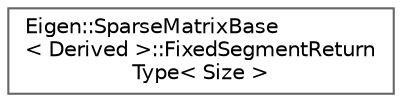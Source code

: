 digraph "Graphical Class Hierarchy"
{
 // LATEX_PDF_SIZE
  bgcolor="transparent";
  edge [fontname=Helvetica,fontsize=10,labelfontname=Helvetica,labelfontsize=10];
  node [fontname=Helvetica,fontsize=10,shape=box,height=0.2,width=0.4];
  rankdir="LR";
  Node0 [id="Node000000",label="Eigen::SparseMatrixBase\l\< Derived \>::FixedSegmentReturn\lType\< Size \>",height=0.2,width=0.4,color="grey40", fillcolor="white", style="filled",URL="$structEigen_1_1SparseMatrixBase_1_1FixedSegmentReturnType.html",tooltip=" "];
}
